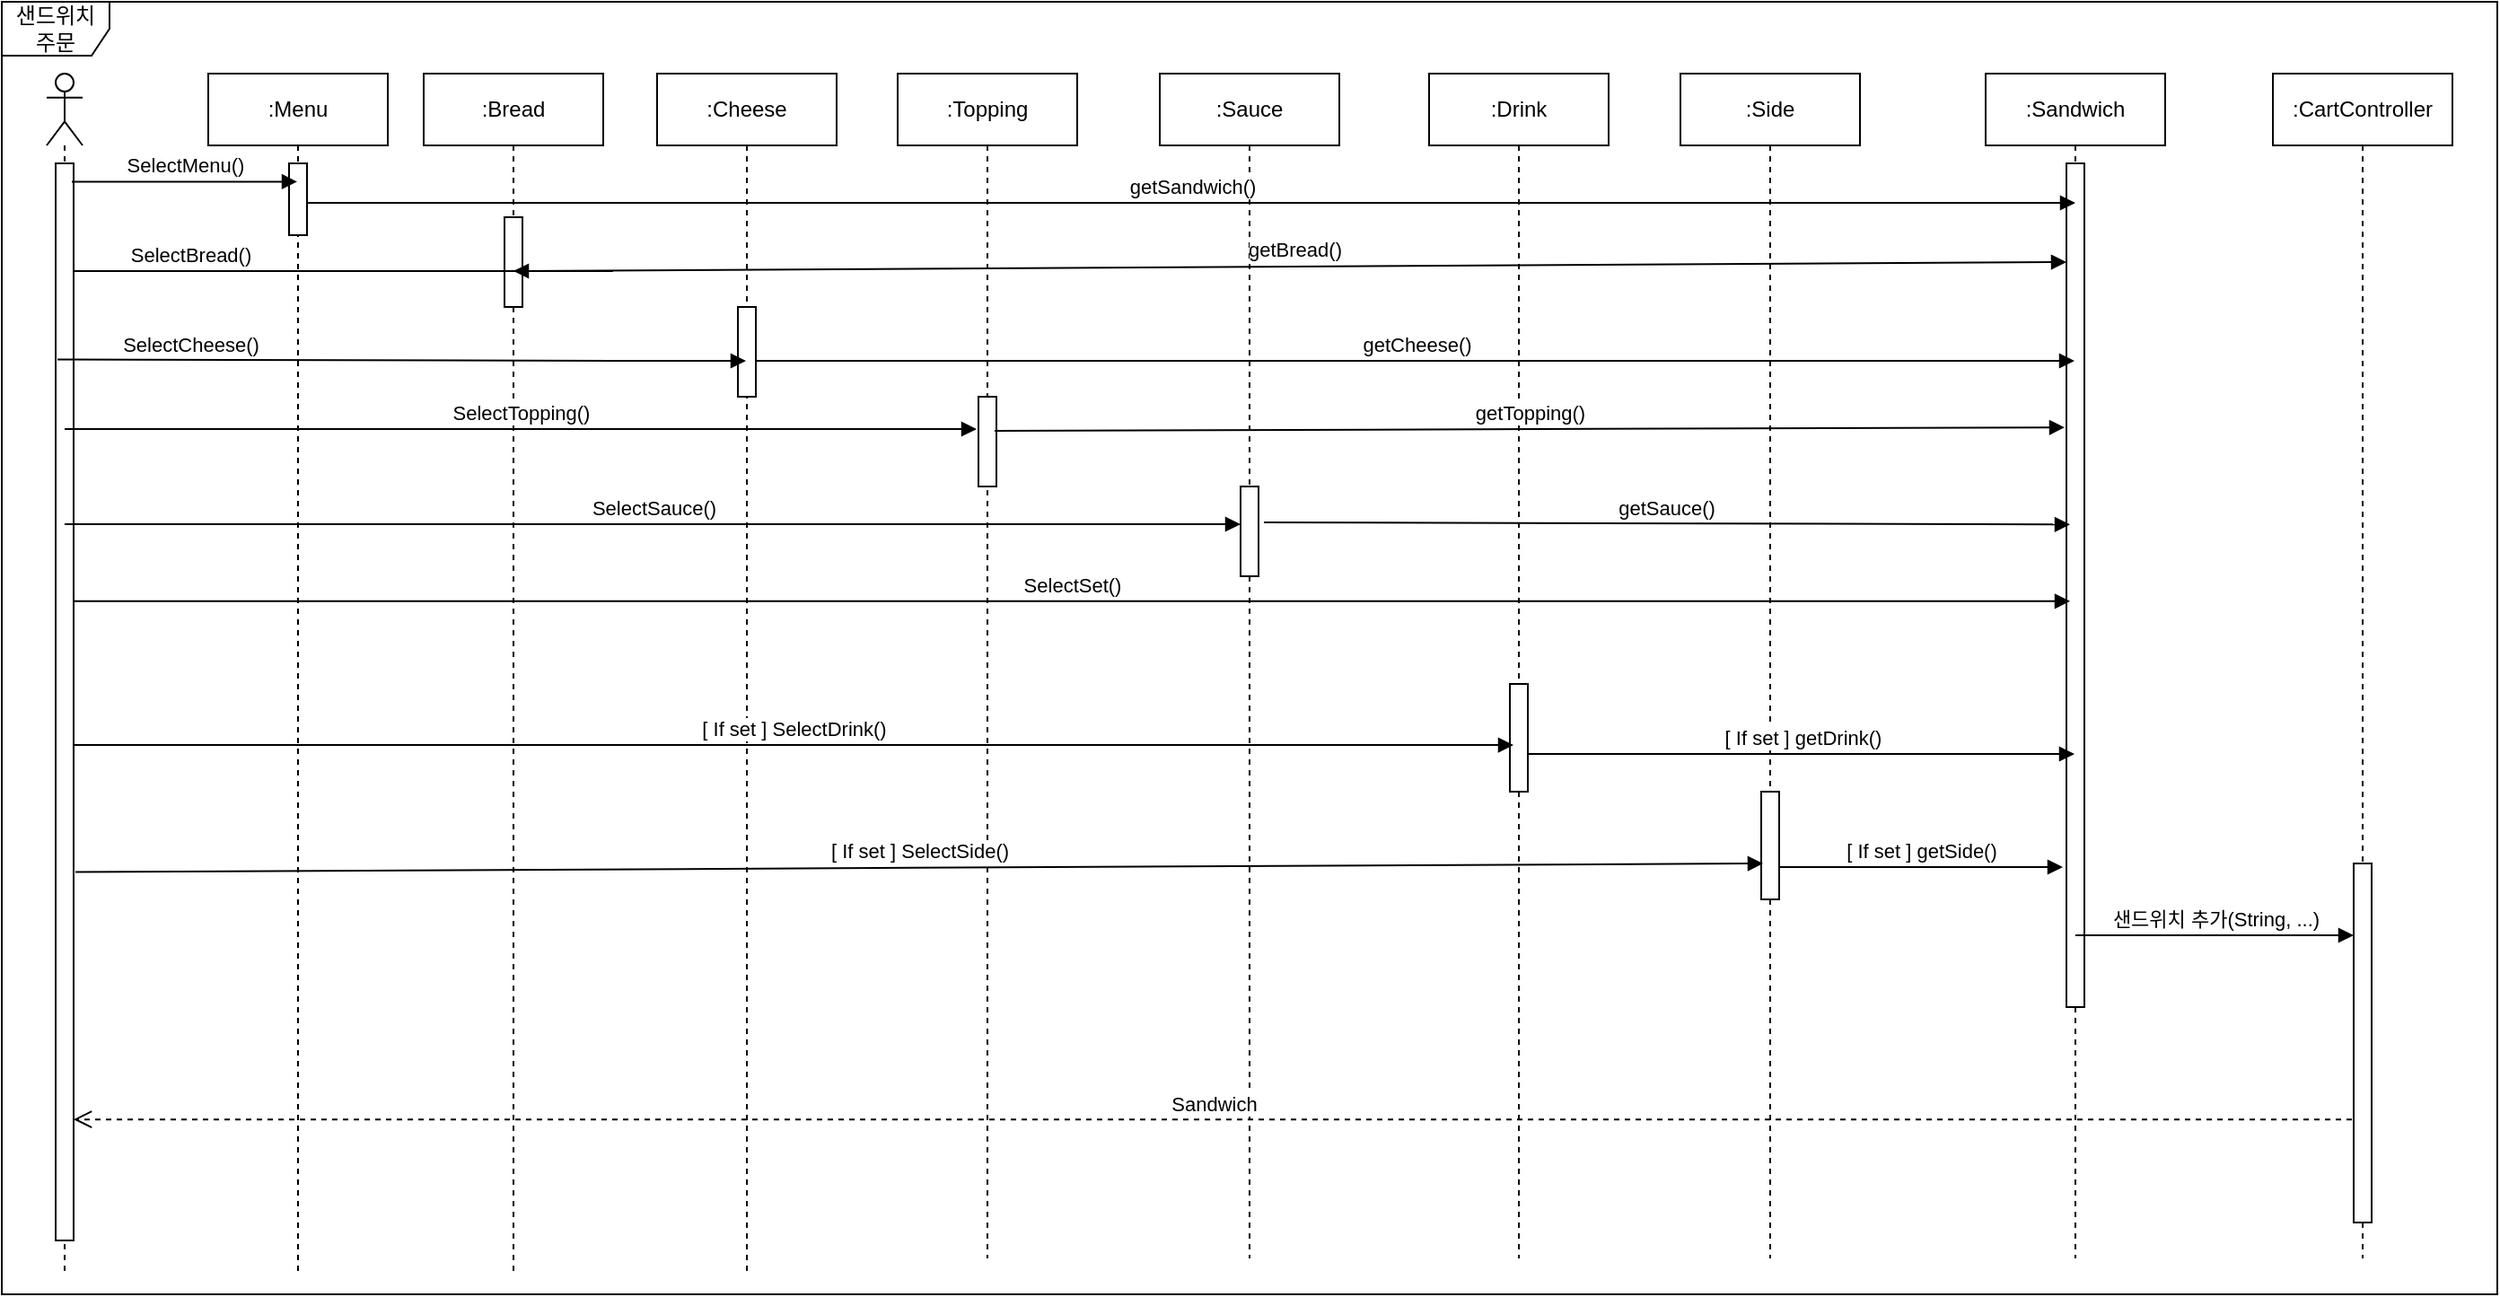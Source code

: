 <mxfile version="13.9.9" type="github">
  <diagram id="Rf4qBrpubOHbPNmQXItm" name="Page-1">
    <mxGraphModel dx="2889" dy="1154" grid="1" gridSize="10" guides="1" tooltips="1" connect="1" arrows="1" fold="1" page="1" pageScale="1" pageWidth="827" pageHeight="1169" math="0" shadow="0">
      <root>
        <mxCell id="0" />
        <mxCell id="1" parent="0" />
        <mxCell id="xnOvPEAhY6df5-fV51rV-3" value="" style="shape=umlLifeline;participant=umlActor;perimeter=lifelinePerimeter;whiteSpace=wrap;html=1;container=1;collapsible=0;recursiveResize=0;verticalAlign=top;spacingTop=36;outlineConnect=0;" parent="1" vertex="1">
          <mxGeometry x="-160" y="60" width="20" height="670" as="geometry" />
        </mxCell>
        <mxCell id="xnOvPEAhY6df5-fV51rV-11" value="" style="html=1;points=[];perimeter=orthogonalPerimeter;" parent="xnOvPEAhY6df5-fV51rV-3" vertex="1">
          <mxGeometry x="5" y="50" width="10" height="600" as="geometry" />
        </mxCell>
        <mxCell id="xnOvPEAhY6df5-fV51rV-4" value=":Bread" style="shape=umlLifeline;perimeter=lifelinePerimeter;whiteSpace=wrap;html=1;container=1;collapsible=0;recursiveResize=0;outlineConnect=0;" parent="1" vertex="1">
          <mxGeometry x="50" y="60" width="100" height="670" as="geometry" />
        </mxCell>
        <mxCell id="xnOvPEAhY6df5-fV51rV-5" value=":Cheese" style="shape=umlLifeline;perimeter=lifelinePerimeter;whiteSpace=wrap;html=1;container=1;collapsible=0;recursiveResize=0;outlineConnect=0;" parent="1" vertex="1">
          <mxGeometry x="180" y="60" width="100" height="670" as="geometry" />
        </mxCell>
        <mxCell id="xnOvPEAhY6df5-fV51rV-12" value="" style="html=1;points=[];perimeter=orthogonalPerimeter;" parent="xnOvPEAhY6df5-fV51rV-5" vertex="1">
          <mxGeometry x="45" y="130" width="10" height="50" as="geometry" />
        </mxCell>
        <mxCell id="xnOvPEAhY6df5-fV51rV-6" value=":Topping" style="shape=umlLifeline;perimeter=lifelinePerimeter;whiteSpace=wrap;html=1;container=1;collapsible=0;recursiveResize=0;outlineConnect=0;" parent="1" vertex="1">
          <mxGeometry x="314" y="60" width="100" height="660" as="geometry" />
        </mxCell>
        <mxCell id="xnOvPEAhY6df5-fV51rV-14" value="" style="html=1;points=[];perimeter=orthogonalPerimeter;" parent="xnOvPEAhY6df5-fV51rV-6" vertex="1">
          <mxGeometry x="45" y="180" width="10" height="50" as="geometry" />
        </mxCell>
        <mxCell id="xnOvPEAhY6df5-fV51rV-7" value=":Sauce" style="shape=umlLifeline;perimeter=lifelinePerimeter;whiteSpace=wrap;html=1;container=1;collapsible=0;recursiveResize=0;outlineConnect=0;" parent="1" vertex="1">
          <mxGeometry x="460" y="60" width="100" height="660" as="geometry" />
        </mxCell>
        <mxCell id="xnOvPEAhY6df5-fV51rV-15" value="" style="html=1;points=[];perimeter=orthogonalPerimeter;" parent="xnOvPEAhY6df5-fV51rV-7" vertex="1">
          <mxGeometry x="45" y="230" width="10" height="50" as="geometry" />
        </mxCell>
        <mxCell id="xnOvPEAhY6df5-fV51rV-8" value=":Drink" style="shape=umlLifeline;perimeter=lifelinePerimeter;whiteSpace=wrap;html=1;container=1;collapsible=0;recursiveResize=0;outlineConnect=0;" parent="1" vertex="1">
          <mxGeometry x="610" y="60" width="100" height="660" as="geometry" />
        </mxCell>
        <mxCell id="xnOvPEAhY6df5-fV51rV-16" value="" style="html=1;points=[];perimeter=orthogonalPerimeter;" parent="xnOvPEAhY6df5-fV51rV-8" vertex="1">
          <mxGeometry x="45" y="340" width="10" height="60" as="geometry" />
        </mxCell>
        <mxCell id="xnOvPEAhY6df5-fV51rV-9" value=":Side" style="shape=umlLifeline;perimeter=lifelinePerimeter;whiteSpace=wrap;html=1;container=1;collapsible=0;recursiveResize=0;outlineConnect=0;" parent="1" vertex="1">
          <mxGeometry x="750" y="60" width="100" height="660" as="geometry" />
        </mxCell>
        <mxCell id="xnOvPEAhY6df5-fV51rV-17" value="" style="html=1;points=[];perimeter=orthogonalPerimeter;" parent="xnOvPEAhY6df5-fV51rV-9" vertex="1">
          <mxGeometry x="45" y="400" width="10" height="60" as="geometry" />
        </mxCell>
        <mxCell id="xnOvPEAhY6df5-fV51rV-10" value=":CartController" style="shape=umlLifeline;perimeter=lifelinePerimeter;whiteSpace=wrap;html=1;container=1;collapsible=0;recursiveResize=0;outlineConnect=0;" parent="1" vertex="1">
          <mxGeometry x="1080" y="60" width="100" height="660" as="geometry" />
        </mxCell>
        <mxCell id="xnOvPEAhY6df5-fV51rV-18" value="" style="html=1;points=[];perimeter=orthogonalPerimeter;" parent="xnOvPEAhY6df5-fV51rV-10" vertex="1">
          <mxGeometry x="45" y="440" width="10" height="200" as="geometry" />
        </mxCell>
        <mxCell id="xnOvPEAhY6df5-fV51rV-13" value="" style="html=1;points=[];perimeter=orthogonalPerimeter;" parent="1" vertex="1">
          <mxGeometry x="95" y="140" width="10" height="50" as="geometry" />
        </mxCell>
        <mxCell id="xnOvPEAhY6df5-fV51rV-19" value=":Menu" style="shape=umlLifeline;perimeter=lifelinePerimeter;whiteSpace=wrap;html=1;container=1;collapsible=0;recursiveResize=0;outlineConnect=0;" parent="1" vertex="1">
          <mxGeometry x="-70" y="60" width="100" height="670" as="geometry" />
        </mxCell>
        <mxCell id="xnOvPEAhY6df5-fV51rV-20" value="" style="html=1;points=[];perimeter=orthogonalPerimeter;" parent="1" vertex="1">
          <mxGeometry x="-25" y="110" width="10" height="40" as="geometry" />
        </mxCell>
        <mxCell id="xnOvPEAhY6df5-fV51rV-22" value=":Sandwich" style="shape=umlLifeline;perimeter=lifelinePerimeter;whiteSpace=wrap;html=1;container=1;collapsible=0;recursiveResize=0;outlineConnect=0;" parent="1" vertex="1">
          <mxGeometry x="920" y="60" width="100" height="660" as="geometry" />
        </mxCell>
        <mxCell id="xnOvPEAhY6df5-fV51rV-23" value="" style="html=1;points=[];perimeter=orthogonalPerimeter;" parent="xnOvPEAhY6df5-fV51rV-22" vertex="1">
          <mxGeometry x="45" y="50" width="10" height="470" as="geometry" />
        </mxCell>
        <mxCell id="xnOvPEAhY6df5-fV51rV-26" value="getSandwich()" style="html=1;verticalAlign=bottom;endArrow=block;exitX=1;exitY=0.55;exitDx=0;exitDy=0;exitPerimeter=0;" parent="1" source="xnOvPEAhY6df5-fV51rV-20" edge="1">
          <mxGeometry width="80" relative="1" as="geometry">
            <mxPoint x="70" y="130" as="sourcePoint" />
            <mxPoint x="970" y="132" as="targetPoint" />
            <Array as="points" />
          </mxGeometry>
        </mxCell>
        <mxCell id="xnOvPEAhY6df5-fV51rV-27" value="SelectBread()" style="html=1;verticalAlign=bottom;endArrow=block;" parent="1" source="xnOvPEAhY6df5-fV51rV-11" target="xnOvPEAhY6df5-fV51rV-4" edge="1">
          <mxGeometry x="-0.644" width="80" relative="1" as="geometry">
            <mxPoint x="-130" y="170" as="sourcePoint" />
            <mxPoint x="69.5" y="170" as="targetPoint" />
            <Array as="points">
              <mxPoint x="160" y="170" />
            </Array>
            <mxPoint as="offset" />
          </mxGeometry>
        </mxCell>
        <mxCell id="xnOvPEAhY6df5-fV51rV-28" value="getBread()" style="html=1;verticalAlign=bottom;endArrow=block;exitX=1;exitY=0.6;exitDx=0;exitDy=0;exitPerimeter=0;entryX=0;entryY=0.117;entryDx=0;entryDy=0;entryPerimeter=0;" parent="1" source="xnOvPEAhY6df5-fV51rV-13" target="xnOvPEAhY6df5-fV51rV-23" edge="1">
          <mxGeometry width="80" relative="1" as="geometry">
            <mxPoint x="290" y="170" as="sourcePoint" />
            <mxPoint x="704.5" y="170" as="targetPoint" />
            <Array as="points" />
          </mxGeometry>
        </mxCell>
        <mxCell id="xnOvPEAhY6df5-fV51rV-29" value="SelectCheese()" style="html=1;verticalAlign=bottom;endArrow=block;exitX=0.1;exitY=0.182;exitDx=0;exitDy=0;exitPerimeter=0;" parent="1" source="xnOvPEAhY6df5-fV51rV-11" target="xnOvPEAhY6df5-fV51rV-5" edge="1">
          <mxGeometry x="-0.614" y="-1" width="80" relative="1" as="geometry">
            <mxPoint x="-120" y="220" as="sourcePoint" />
            <mxPoint x="275" y="220" as="targetPoint" />
            <Array as="points">
              <mxPoint x="165.5" y="220" />
            </Array>
            <mxPoint as="offset" />
          </mxGeometry>
        </mxCell>
        <mxCell id="xnOvPEAhY6df5-fV51rV-30" value="getCheese()" style="html=1;verticalAlign=bottom;endArrow=block;exitX=1;exitY=0.6;exitDx=0;exitDy=0;exitPerimeter=0;" parent="1" source="xnOvPEAhY6df5-fV51rV-12" target="xnOvPEAhY6df5-fV51rV-22" edge="1">
          <mxGeometry width="80" relative="1" as="geometry">
            <mxPoint x="510" y="220" as="sourcePoint" />
            <mxPoint x="1139.5" y="220" as="targetPoint" />
            <Array as="points">
              <mxPoint x="815.5" y="220" />
            </Array>
          </mxGeometry>
        </mxCell>
        <mxCell id="xnOvPEAhY6df5-fV51rV-21" value="SelectMenu()" style="html=1;verticalAlign=bottom;endArrow=block;exitX=0.9;exitY=0.017;exitDx=0;exitDy=0;exitPerimeter=0;" parent="1" source="xnOvPEAhY6df5-fV51rV-11" target="xnOvPEAhY6df5-fV51rV-19" edge="1">
          <mxGeometry width="80" relative="1" as="geometry">
            <mxPoint x="-120" y="130" as="sourcePoint" />
            <mxPoint x="-70" y="130" as="targetPoint" />
          </mxGeometry>
        </mxCell>
        <mxCell id="xnOvPEAhY6df5-fV51rV-32" value="SelectTopping()" style="html=1;verticalAlign=bottom;endArrow=block;entryX=-0.1;entryY=0.36;entryDx=0;entryDy=0;entryPerimeter=0;" parent="1" source="xnOvPEAhY6df5-fV51rV-3" target="xnOvPEAhY6df5-fV51rV-14" edge="1">
          <mxGeometry width="80" relative="1" as="geometry">
            <mxPoint x="-120" y="260.0" as="sourcePoint" />
            <mxPoint x="513.5" y="261.1" as="targetPoint" />
            <Array as="points" />
          </mxGeometry>
        </mxCell>
        <mxCell id="xnOvPEAhY6df5-fV51rV-33" value="getTopping()" style="html=1;verticalAlign=bottom;endArrow=block;exitX=0.9;exitY=0.38;exitDx=0;exitDy=0;exitPerimeter=0;entryX=-0.1;entryY=0.313;entryDx=0;entryDy=0;entryPerimeter=0;" parent="1" source="xnOvPEAhY6df5-fV51rV-14" target="xnOvPEAhY6df5-fV51rV-23" edge="1">
          <mxGeometry width="80" relative="1" as="geometry">
            <mxPoint x="750" y="260" as="sourcePoint" />
            <mxPoint x="1706" y="260" as="targetPoint" />
            <Array as="points" />
          </mxGeometry>
        </mxCell>
        <mxCell id="xnOvPEAhY6df5-fV51rV-34" value="SelectSauce()" style="html=1;verticalAlign=bottom;endArrow=block;entryX=0;entryY=0.42;entryDx=0;entryDy=0;entryPerimeter=0;" parent="1" source="xnOvPEAhY6df5-fV51rV-3" target="xnOvPEAhY6df5-fV51rV-15" edge="1">
          <mxGeometry width="80" relative="1" as="geometry">
            <mxPoint x="-120" y="320.83" as="sourcePoint" />
            <mxPoint x="749" y="320" as="targetPoint" />
            <Array as="points" />
          </mxGeometry>
        </mxCell>
        <mxCell id="xnOvPEAhY6df5-fV51rV-35" value="getSauce()" style="html=1;verticalAlign=bottom;endArrow=block;exitX=1.3;exitY=0.4;exitDx=0;exitDy=0;exitPerimeter=0;entryX=0.2;entryY=0.428;entryDx=0;entryDy=0;entryPerimeter=0;" parent="1" source="xnOvPEAhY6df5-fV51rV-15" target="xnOvPEAhY6df5-fV51rV-23" edge="1">
          <mxGeometry width="80" relative="1" as="geometry">
            <mxPoint x="990" y="312.59" as="sourcePoint" />
            <mxPoint x="1707" y="310" as="targetPoint" />
            <Array as="points" />
          </mxGeometry>
        </mxCell>
        <mxCell id="xnOvPEAhY6df5-fV51rV-36" value="SelectSet()" style="html=1;verticalAlign=bottom;endArrow=block;entryX=0.2;entryY=0.519;entryDx=0;entryDy=0;entryPerimeter=0;" parent="1" source="xnOvPEAhY6df5-fV51rV-11" target="xnOvPEAhY6df5-fV51rV-23" edge="1">
          <mxGeometry width="80" relative="1" as="geometry">
            <mxPoint x="-136" y="385.91" as="sourcePoint" />
            <mxPoint x="890" y="380" as="targetPoint" />
            <Array as="points" />
          </mxGeometry>
        </mxCell>
        <mxCell id="xnOvPEAhY6df5-fV51rV-37" value="[ If set ] SelectDrink()" style="html=1;verticalAlign=bottom;endArrow=block;entryX=0.2;entryY=0.567;entryDx=0;entryDy=0;entryPerimeter=0;" parent="1" source="xnOvPEAhY6df5-fV51rV-11" target="xnOvPEAhY6df5-fV51rV-16" edge="1">
          <mxGeometry width="80" relative="1" as="geometry">
            <mxPoint x="-140" y="445.88" as="sourcePoint" />
            <mxPoint x="1719.5" y="440" as="targetPoint" />
            <Array as="points" />
          </mxGeometry>
        </mxCell>
        <mxCell id="xnOvPEAhY6df5-fV51rV-38" value="[ If set ] getDrink()" style="html=1;verticalAlign=bottom;endArrow=block;exitX=1;exitY=0.65;exitDx=0;exitDy=0;exitPerimeter=0;" parent="1" source="xnOvPEAhY6df5-fV51rV-16" target="xnOvPEAhY6df5-fV51rV-22" edge="1">
          <mxGeometry width="80" relative="1" as="geometry">
            <mxPoint x="1206" y="437.02" as="sourcePoint" />
            <mxPoint x="1702" y="431.86" as="targetPoint" />
            <Array as="points" />
          </mxGeometry>
        </mxCell>
        <mxCell id="xnOvPEAhY6df5-fV51rV-39" value="[ If set ] SelectSide()" style="html=1;verticalAlign=bottom;endArrow=block;exitX=1.1;exitY=0.658;exitDx=0;exitDy=0;exitPerimeter=0;" parent="1" source="xnOvPEAhY6df5-fV51rV-11" edge="1">
          <mxGeometry width="80" relative="1" as="geometry">
            <mxPoint x="-140" y="491.47" as="sourcePoint" />
            <mxPoint x="796" y="500" as="targetPoint" />
            <Array as="points" />
          </mxGeometry>
        </mxCell>
        <mxCell id="xnOvPEAhY6df5-fV51rV-40" value="[ If set ] getSide()" style="html=1;verticalAlign=bottom;endArrow=block;exitX=1;exitY=0.7;exitDx=0;exitDy=0;exitPerimeter=0;" parent="1" source="xnOvPEAhY6df5-fV51rV-17" edge="1">
          <mxGeometry width="80" relative="1" as="geometry">
            <mxPoint x="830" y="497" as="sourcePoint" />
            <mxPoint x="963" y="502" as="targetPoint" />
            <Array as="points" />
          </mxGeometry>
        </mxCell>
        <mxCell id="xnOvPEAhY6df5-fV51rV-41" value="샌드위치 추가(String, ...)" style="html=1;verticalAlign=bottom;endArrow=block;" parent="1" source="xnOvPEAhY6df5-fV51rV-22" target="xnOvPEAhY6df5-fV51rV-18" edge="1">
          <mxGeometry width="80" relative="1" as="geometry">
            <mxPoint x="1715" y="546" as="sourcePoint" />
            <mxPoint x="1986" y="540" as="targetPoint" />
            <Array as="points">
              <mxPoint x="1060" y="540" />
            </Array>
          </mxGeometry>
        </mxCell>
        <mxCell id="xnOvPEAhY6df5-fV51rV-44" value="Sandwich" style="html=1;verticalAlign=bottom;endArrow=open;dashed=1;endSize=8;exitX=-0.1;exitY=0.713;exitDx=0;exitDy=0;exitPerimeter=0;" parent="1" source="xnOvPEAhY6df5-fV51rV-18" target="xnOvPEAhY6df5-fV51rV-11" edge="1">
          <mxGeometry relative="1" as="geometry">
            <mxPoint x="1840" y="620" as="sourcePoint" />
            <mxPoint x="-150" y="640" as="targetPoint" />
          </mxGeometry>
        </mxCell>
        <mxCell id="xnOvPEAhY6df5-fV51rV-45" value="샌드위치 주문" style="shape=umlFrame;whiteSpace=wrap;html=1;" parent="1" vertex="1">
          <mxGeometry x="-185" y="20" width="1390" height="720" as="geometry" />
        </mxCell>
      </root>
    </mxGraphModel>
  </diagram>
</mxfile>
